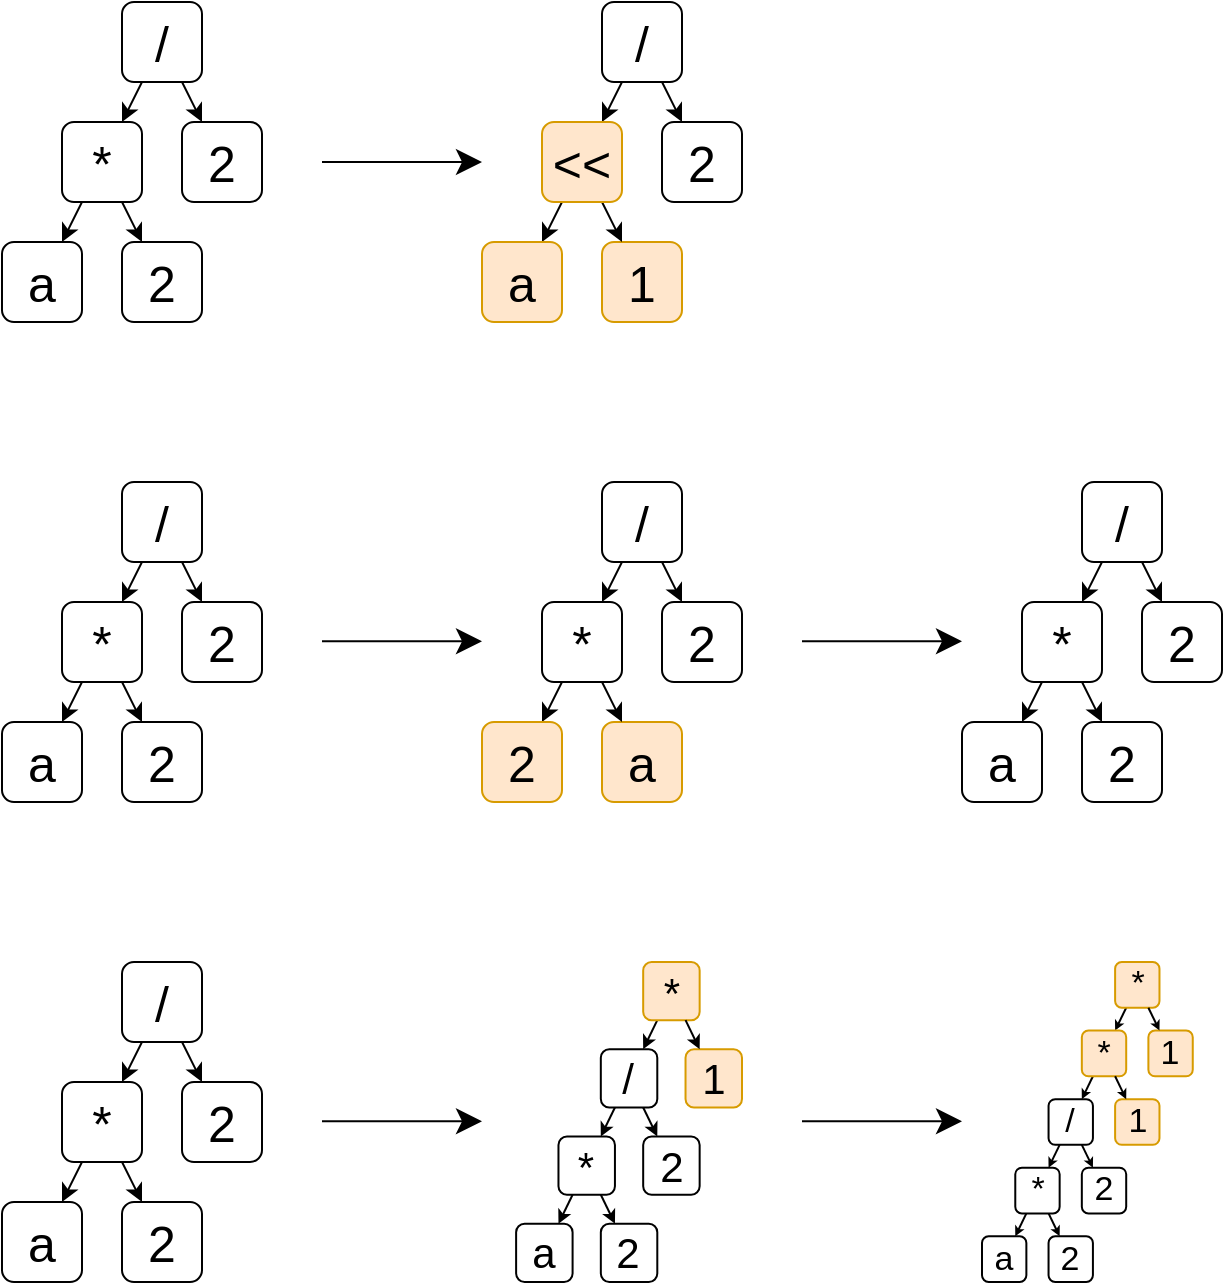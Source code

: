 <mxfile version="14.4.2" type="device"><diagram id="U6u8TpTysYHCIyy8GKFz" name="Page-1"><mxGraphModel dx="760" dy="690" grid="1" gridSize="10" guides="1" tooltips="1" connect="1" arrows="1" fold="1" page="1" pageScale="1" pageWidth="850" pageHeight="1100" math="0" shadow="0"><root><mxCell id="0"/><mxCell id="1" parent="0"/><mxCell id="SItMPQU2eYpDs794JgOU-8" style="rounded=0;orthogonalLoop=1;jettySize=auto;html=1;exitX=0.25;exitY=1;exitDx=0;exitDy=0;fontSize=25;" parent="1" source="SItMPQU2eYpDs794JgOU-1" target="SItMPQU2eYpDs794JgOU-6" edge="1"><mxGeometry relative="1" as="geometry"/></mxCell><mxCell id="SItMPQU2eYpDs794JgOU-9" style="rounded=0;orthogonalLoop=1;jettySize=auto;html=1;exitX=0.75;exitY=1;exitDx=0;exitDy=0;fontSize=25;" parent="1" source="SItMPQU2eYpDs794JgOU-1" target="SItMPQU2eYpDs794JgOU-5" edge="1"><mxGeometry relative="1" as="geometry"/></mxCell><mxCell id="SItMPQU2eYpDs794JgOU-1" value="/" style="rounded=1;whiteSpace=wrap;html=1;fontSize=25;" parent="1" vertex="1"><mxGeometry x="140" y="160" width="40" height="40" as="geometry"/></mxCell><mxCell id="SItMPQU2eYpDs794JgOU-4" value="2" style="rounded=1;whiteSpace=wrap;html=1;fontSize=25;direction=south;" parent="1" vertex="1"><mxGeometry x="140" y="280" width="40" height="40" as="geometry"/></mxCell><mxCell id="SItMPQU2eYpDs794JgOU-5" value="2" style="rounded=1;whiteSpace=wrap;html=1;fontSize=25;" parent="1" vertex="1"><mxGeometry x="170" y="220" width="40" height="40" as="geometry"/></mxCell><mxCell id="SItMPQU2eYpDs794JgOU-10" style="rounded=0;orthogonalLoop=1;jettySize=auto;html=1;exitX=0.25;exitY=1;exitDx=0;exitDy=0;fontSize=25;" parent="1" source="SItMPQU2eYpDs794JgOU-6" target="SItMPQU2eYpDs794JgOU-7" edge="1"><mxGeometry relative="1" as="geometry"/></mxCell><mxCell id="SItMPQU2eYpDs794JgOU-11" style="rounded=0;orthogonalLoop=1;jettySize=auto;html=1;exitX=0.75;exitY=1;exitDx=0;exitDy=0;fontSize=25;" parent="1" source="SItMPQU2eYpDs794JgOU-6" target="SItMPQU2eYpDs794JgOU-4" edge="1"><mxGeometry relative="1" as="geometry"/></mxCell><mxCell id="SItMPQU2eYpDs794JgOU-6" value="*" style="rounded=1;whiteSpace=wrap;html=1;fontSize=25;" parent="1" vertex="1"><mxGeometry x="110" y="220" width="40" height="40" as="geometry"/></mxCell><mxCell id="SItMPQU2eYpDs794JgOU-7" value="a" style="rounded=1;whiteSpace=wrap;html=1;fontSize=25;" parent="1" vertex="1"><mxGeometry x="80" y="280" width="40" height="40" as="geometry"/></mxCell><mxCell id="a626skThEE4Mn4uxYnE5-1" style="rounded=0;orthogonalLoop=1;jettySize=auto;html=1;exitX=0.25;exitY=1;exitDx=0;exitDy=0;fontSize=25;" parent="1" source="a626skThEE4Mn4uxYnE5-3" target="a626skThEE4Mn4uxYnE5-8" edge="1"><mxGeometry relative="1" as="geometry"/></mxCell><mxCell id="a626skThEE4Mn4uxYnE5-2" style="rounded=0;orthogonalLoop=1;jettySize=auto;html=1;exitX=0.75;exitY=1;exitDx=0;exitDy=0;fontSize=25;" parent="1" source="a626skThEE4Mn4uxYnE5-3" target="a626skThEE4Mn4uxYnE5-5" edge="1"><mxGeometry relative="1" as="geometry"/></mxCell><mxCell id="a626skThEE4Mn4uxYnE5-3" value="/" style="rounded=1;whiteSpace=wrap;html=1;fontSize=25;" parent="1" vertex="1"><mxGeometry x="380" y="160" width="40" height="40" as="geometry"/></mxCell><mxCell id="a626skThEE4Mn4uxYnE5-4" value="1" style="rounded=1;whiteSpace=wrap;html=1;fontSize=25;direction=south;fillColor=#ffe6cc;strokeColor=#d79b00;" parent="1" vertex="1"><mxGeometry x="380" y="280" width="40" height="40" as="geometry"/></mxCell><mxCell id="a626skThEE4Mn4uxYnE5-5" value="2" style="rounded=1;whiteSpace=wrap;html=1;fontSize=25;" parent="1" vertex="1"><mxGeometry x="410" y="220" width="40" height="40" as="geometry"/></mxCell><mxCell id="a626skThEE4Mn4uxYnE5-6" style="rounded=0;orthogonalLoop=1;jettySize=auto;html=1;exitX=0.25;exitY=1;exitDx=0;exitDy=0;fontSize=25;" parent="1" source="a626skThEE4Mn4uxYnE5-8" target="a626skThEE4Mn4uxYnE5-9" edge="1"><mxGeometry relative="1" as="geometry"/></mxCell><mxCell id="a626skThEE4Mn4uxYnE5-7" style="rounded=0;orthogonalLoop=1;jettySize=auto;html=1;exitX=0.75;exitY=1;exitDx=0;exitDy=0;fontSize=25;" parent="1" source="a626skThEE4Mn4uxYnE5-8" target="a626skThEE4Mn4uxYnE5-4" edge="1"><mxGeometry relative="1" as="geometry"/></mxCell><mxCell id="a626skThEE4Mn4uxYnE5-8" value="&amp;lt;&amp;lt;" style="rounded=1;whiteSpace=wrap;html=1;fontSize=25;fillColor=#ffe6cc;strokeColor=#d79b00;" parent="1" vertex="1"><mxGeometry x="350" y="220" width="40" height="40" as="geometry"/></mxCell><mxCell id="a626skThEE4Mn4uxYnE5-9" value="a" style="rounded=1;whiteSpace=wrap;html=1;fontSize=25;fillColor=#ffe6cc;strokeColor=#d79b00;" parent="1" vertex="1"><mxGeometry x="320" y="280" width="40" height="40" as="geometry"/></mxCell><mxCell id="a626skThEE4Mn4uxYnE5-10" style="rounded=0;orthogonalLoop=1;jettySize=auto;html=1;exitX=0.25;exitY=1;exitDx=0;exitDy=0;fontSize=25;" parent="1" source="a626skThEE4Mn4uxYnE5-12" target="a626skThEE4Mn4uxYnE5-17" edge="1"><mxGeometry relative="1" as="geometry"/></mxCell><mxCell id="a626skThEE4Mn4uxYnE5-11" style="rounded=0;orthogonalLoop=1;jettySize=auto;html=1;exitX=0.75;exitY=1;exitDx=0;exitDy=0;fontSize=25;" parent="1" source="a626skThEE4Mn4uxYnE5-12" target="a626skThEE4Mn4uxYnE5-14" edge="1"><mxGeometry relative="1" as="geometry"/></mxCell><mxCell id="a626skThEE4Mn4uxYnE5-12" value="/" style="rounded=1;whiteSpace=wrap;html=1;fontSize=25;" parent="1" vertex="1"><mxGeometry x="140" y="400" width="40" height="40" as="geometry"/></mxCell><mxCell id="a626skThEE4Mn4uxYnE5-13" value="2" style="rounded=1;whiteSpace=wrap;html=1;fontSize=25;direction=south;" parent="1" vertex="1"><mxGeometry x="140" y="520" width="40" height="40" as="geometry"/></mxCell><mxCell id="a626skThEE4Mn4uxYnE5-14" value="2" style="rounded=1;whiteSpace=wrap;html=1;fontSize=25;" parent="1" vertex="1"><mxGeometry x="170" y="460" width="40" height="40" as="geometry"/></mxCell><mxCell id="a626skThEE4Mn4uxYnE5-15" style="rounded=0;orthogonalLoop=1;jettySize=auto;html=1;exitX=0.25;exitY=1;exitDx=0;exitDy=0;fontSize=25;" parent="1" source="a626skThEE4Mn4uxYnE5-17" target="a626skThEE4Mn4uxYnE5-18" edge="1"><mxGeometry relative="1" as="geometry"/></mxCell><mxCell id="a626skThEE4Mn4uxYnE5-16" style="rounded=0;orthogonalLoop=1;jettySize=auto;html=1;exitX=0.75;exitY=1;exitDx=0;exitDy=0;fontSize=25;" parent="1" source="a626skThEE4Mn4uxYnE5-17" target="a626skThEE4Mn4uxYnE5-13" edge="1"><mxGeometry relative="1" as="geometry"/></mxCell><mxCell id="a626skThEE4Mn4uxYnE5-17" value="*" style="rounded=1;whiteSpace=wrap;html=1;fontSize=25;" parent="1" vertex="1"><mxGeometry x="110" y="460" width="40" height="40" as="geometry"/></mxCell><mxCell id="a626skThEE4Mn4uxYnE5-18" value="a" style="rounded=1;whiteSpace=wrap;html=1;fontSize=25;" parent="1" vertex="1"><mxGeometry x="80" y="520" width="40" height="40" as="geometry"/></mxCell><mxCell id="a626skThEE4Mn4uxYnE5-19" style="rounded=0;orthogonalLoop=1;jettySize=auto;html=1;exitX=0.25;exitY=1;exitDx=0;exitDy=0;fontSize=25;" parent="1" source="a626skThEE4Mn4uxYnE5-21" target="a626skThEE4Mn4uxYnE5-26" edge="1"><mxGeometry relative="1" as="geometry"/></mxCell><mxCell id="a626skThEE4Mn4uxYnE5-20" style="rounded=0;orthogonalLoop=1;jettySize=auto;html=1;exitX=0.75;exitY=1;exitDx=0;exitDy=0;fontSize=25;" parent="1" source="a626skThEE4Mn4uxYnE5-21" target="a626skThEE4Mn4uxYnE5-23" edge="1"><mxGeometry relative="1" as="geometry"/></mxCell><mxCell id="a626skThEE4Mn4uxYnE5-21" value="/" style="rounded=1;whiteSpace=wrap;html=1;fontSize=25;" parent="1" vertex="1"><mxGeometry x="380" y="400" width="40" height="40" as="geometry"/></mxCell><mxCell id="a626skThEE4Mn4uxYnE5-22" value="a" style="rounded=1;whiteSpace=wrap;html=1;fontSize=25;direction=south;fillColor=#ffe6cc;strokeColor=#d79b00;" parent="1" vertex="1"><mxGeometry x="380" y="520" width="40" height="40" as="geometry"/></mxCell><mxCell id="a626skThEE4Mn4uxYnE5-23" value="2" style="rounded=1;whiteSpace=wrap;html=1;fontSize=25;" parent="1" vertex="1"><mxGeometry x="410" y="460" width="40" height="40" as="geometry"/></mxCell><mxCell id="a626skThEE4Mn4uxYnE5-24" style="rounded=0;orthogonalLoop=1;jettySize=auto;html=1;exitX=0.25;exitY=1;exitDx=0;exitDy=0;fontSize=25;" parent="1" source="a626skThEE4Mn4uxYnE5-26" target="a626skThEE4Mn4uxYnE5-27" edge="1"><mxGeometry relative="1" as="geometry"/></mxCell><mxCell id="a626skThEE4Mn4uxYnE5-25" style="rounded=0;orthogonalLoop=1;jettySize=auto;html=1;exitX=0.75;exitY=1;exitDx=0;exitDy=0;fontSize=25;" parent="1" source="a626skThEE4Mn4uxYnE5-26" target="a626skThEE4Mn4uxYnE5-22" edge="1"><mxGeometry relative="1" as="geometry"/></mxCell><mxCell id="a626skThEE4Mn4uxYnE5-26" value="*" style="rounded=1;whiteSpace=wrap;html=1;fontSize=25;" parent="1" vertex="1"><mxGeometry x="350" y="460" width="40" height="40" as="geometry"/></mxCell><mxCell id="a626skThEE4Mn4uxYnE5-27" value="2" style="rounded=1;whiteSpace=wrap;html=1;fontSize=25;fillColor=#ffe6cc;strokeColor=#d79b00;" parent="1" vertex="1"><mxGeometry x="320" y="520" width="40" height="40" as="geometry"/></mxCell><mxCell id="a626skThEE4Mn4uxYnE5-28" style="rounded=0;orthogonalLoop=1;jettySize=auto;html=1;exitX=0.25;exitY=1;exitDx=0;exitDy=0;fontSize=25;" parent="1" source="a626skThEE4Mn4uxYnE5-30" target="a626skThEE4Mn4uxYnE5-35" edge="1"><mxGeometry relative="1" as="geometry"/></mxCell><mxCell id="a626skThEE4Mn4uxYnE5-29" style="rounded=0;orthogonalLoop=1;jettySize=auto;html=1;exitX=0.75;exitY=1;exitDx=0;exitDy=0;fontSize=25;" parent="1" source="a626skThEE4Mn4uxYnE5-30" target="a626skThEE4Mn4uxYnE5-32" edge="1"><mxGeometry relative="1" as="geometry"/></mxCell><mxCell id="a626skThEE4Mn4uxYnE5-30" value="/" style="rounded=1;whiteSpace=wrap;html=1;fontSize=25;" parent="1" vertex="1"><mxGeometry x="620" y="400" width="40" height="40" as="geometry"/></mxCell><mxCell id="a626skThEE4Mn4uxYnE5-31" value="2" style="rounded=1;whiteSpace=wrap;html=1;fontSize=25;direction=south;" parent="1" vertex="1"><mxGeometry x="620" y="520" width="40" height="40" as="geometry"/></mxCell><mxCell id="a626skThEE4Mn4uxYnE5-32" value="2" style="rounded=1;whiteSpace=wrap;html=1;fontSize=25;" parent="1" vertex="1"><mxGeometry x="650" y="460" width="40" height="40" as="geometry"/></mxCell><mxCell id="a626skThEE4Mn4uxYnE5-33" style="rounded=0;orthogonalLoop=1;jettySize=auto;html=1;exitX=0.25;exitY=1;exitDx=0;exitDy=0;fontSize=25;" parent="1" source="a626skThEE4Mn4uxYnE5-35" target="a626skThEE4Mn4uxYnE5-36" edge="1"><mxGeometry relative="1" as="geometry"/></mxCell><mxCell id="a626skThEE4Mn4uxYnE5-34" style="rounded=0;orthogonalLoop=1;jettySize=auto;html=1;exitX=0.75;exitY=1;exitDx=0;exitDy=0;fontSize=25;" parent="1" source="a626skThEE4Mn4uxYnE5-35" target="a626skThEE4Mn4uxYnE5-31" edge="1"><mxGeometry relative="1" as="geometry"/></mxCell><mxCell id="a626skThEE4Mn4uxYnE5-35" value="*" style="rounded=1;whiteSpace=wrap;html=1;fontSize=25;" parent="1" vertex="1"><mxGeometry x="590" y="460" width="40" height="40" as="geometry"/></mxCell><mxCell id="a626skThEE4Mn4uxYnE5-36" value="a" style="rounded=1;whiteSpace=wrap;html=1;fontSize=25;" parent="1" vertex="1"><mxGeometry x="560" y="520" width="40" height="40" as="geometry"/></mxCell><mxCell id="a626skThEE4Mn4uxYnE5-37" style="rounded=0;orthogonalLoop=1;jettySize=auto;html=1;exitX=0.25;exitY=1;exitDx=0;exitDy=0;fontSize=25;" parent="1" source="a626skThEE4Mn4uxYnE5-39" target="a626skThEE4Mn4uxYnE5-44" edge="1"><mxGeometry relative="1" as="geometry"/></mxCell><mxCell id="a626skThEE4Mn4uxYnE5-38" style="rounded=0;orthogonalLoop=1;jettySize=auto;html=1;exitX=0.75;exitY=1;exitDx=0;exitDy=0;fontSize=25;" parent="1" source="a626skThEE4Mn4uxYnE5-39" target="a626skThEE4Mn4uxYnE5-41" edge="1"><mxGeometry relative="1" as="geometry"/></mxCell><mxCell id="a626skThEE4Mn4uxYnE5-39" value="/" style="rounded=1;whiteSpace=wrap;html=1;fontSize=25;" parent="1" vertex="1"><mxGeometry x="140" y="640" width="40" height="40" as="geometry"/></mxCell><mxCell id="a626skThEE4Mn4uxYnE5-40" value="2" style="rounded=1;whiteSpace=wrap;html=1;fontSize=25;direction=south;" parent="1" vertex="1"><mxGeometry x="140" y="760" width="40" height="40" as="geometry"/></mxCell><mxCell id="a626skThEE4Mn4uxYnE5-41" value="2" style="rounded=1;whiteSpace=wrap;html=1;fontSize=25;" parent="1" vertex="1"><mxGeometry x="170" y="700" width="40" height="40" as="geometry"/></mxCell><mxCell id="a626skThEE4Mn4uxYnE5-42" style="rounded=0;orthogonalLoop=1;jettySize=auto;html=1;exitX=0.25;exitY=1;exitDx=0;exitDy=0;fontSize=25;" parent="1" source="a626skThEE4Mn4uxYnE5-44" target="a626skThEE4Mn4uxYnE5-45" edge="1"><mxGeometry relative="1" as="geometry"/></mxCell><mxCell id="a626skThEE4Mn4uxYnE5-43" style="rounded=0;orthogonalLoop=1;jettySize=auto;html=1;exitX=0.75;exitY=1;exitDx=0;exitDy=0;fontSize=25;" parent="1" source="a626skThEE4Mn4uxYnE5-44" target="a626skThEE4Mn4uxYnE5-40" edge="1"><mxGeometry relative="1" as="geometry"/></mxCell><mxCell id="a626skThEE4Mn4uxYnE5-44" value="*" style="rounded=1;whiteSpace=wrap;html=1;fontSize=25;" parent="1" vertex="1"><mxGeometry x="110" y="700" width="40" height="40" as="geometry"/></mxCell><mxCell id="a626skThEE4Mn4uxYnE5-45" value="a" style="rounded=1;whiteSpace=wrap;html=1;fontSize=25;" parent="1" vertex="1"><mxGeometry x="80" y="760" width="40" height="40" as="geometry"/></mxCell><mxCell id="a626skThEE4Mn4uxYnE5-95" value="" style="endArrow=classic;html=1;fontSize=25;endSize=10;" parent="1" edge="1"><mxGeometry width="50" height="50" relative="1" as="geometry"><mxPoint x="240" y="240" as="sourcePoint"/><mxPoint x="320" y="240" as="targetPoint"/></mxGeometry></mxCell><mxCell id="a626skThEE4Mn4uxYnE5-96" value="" style="endArrow=classic;html=1;fontSize=25;endSize=10;" parent="1" edge="1"><mxGeometry width="50" height="50" relative="1" as="geometry"><mxPoint x="240" y="479.66" as="sourcePoint"/><mxPoint x="320.0" y="479.66" as="targetPoint"/></mxGeometry></mxCell><mxCell id="a626skThEE4Mn4uxYnE5-97" value="" style="endArrow=classic;html=1;fontSize=25;endSize=10;" parent="1" edge="1"><mxGeometry width="50" height="50" relative="1" as="geometry"><mxPoint x="480" y="479.66" as="sourcePoint"/><mxPoint x="560.0" y="479.66" as="targetPoint"/></mxGeometry></mxCell><mxCell id="a626skThEE4Mn4uxYnE5-98" value="" style="endArrow=classic;html=1;fontSize=25;endSize=10;" parent="1" edge="1"><mxGeometry width="50" height="50" relative="1" as="geometry"><mxPoint x="240.0" y="719.66" as="sourcePoint"/><mxPoint x="320.0" y="719.66" as="targetPoint"/></mxGeometry></mxCell><mxCell id="a626skThEE4Mn4uxYnE5-99" value="" style="endArrow=classic;html=1;fontSize=25;endSize=10;" parent="1" edge="1"><mxGeometry width="50" height="50" relative="1" as="geometry"><mxPoint x="480" y="719.66" as="sourcePoint"/><mxPoint x="560.0" y="719.66" as="targetPoint"/></mxGeometry></mxCell><mxCell id="zTrnUoPQsgzkIaynw-EL-3" value="" style="group;fontSize=9;" vertex="1" connectable="0" parent="1"><mxGeometry x="337.06" y="640" width="112.94" height="160" as="geometry"/></mxCell><mxCell id="a626skThEE4Mn4uxYnE5-48" value="/" style="rounded=1;whiteSpace=wrap;html=1;fontSize=21;" parent="zTrnUoPQsgzkIaynw-EL-3" vertex="1"><mxGeometry x="42.352" y="43.636" width="28.235" height="29.091" as="geometry"/></mxCell><mxCell id="a626skThEE4Mn4uxYnE5-50" value="2" style="rounded=1;whiteSpace=wrap;html=1;fontSize=21;" parent="zTrnUoPQsgzkIaynw-EL-3" vertex="1"><mxGeometry x="63.529" y="87.273" width="28.235" height="29.091" as="geometry"/></mxCell><mxCell id="a626skThEE4Mn4uxYnE5-47" style="rounded=0;orthogonalLoop=1;jettySize=auto;html=1;exitX=0.75;exitY=1;exitDx=0;exitDy=0;fontSize=25;endSize=4;" parent="zTrnUoPQsgzkIaynw-EL-3" source="a626skThEE4Mn4uxYnE5-48" target="a626skThEE4Mn4uxYnE5-50" edge="1"><mxGeometry relative="1" as="geometry"/></mxCell><mxCell id="a626skThEE4Mn4uxYnE5-53" value="*" style="rounded=1;whiteSpace=wrap;html=1;fontSize=21;" parent="zTrnUoPQsgzkIaynw-EL-3" vertex="1"><mxGeometry x="21.176" y="87.273" width="28.235" height="29.091" as="geometry"/></mxCell><mxCell id="a626skThEE4Mn4uxYnE5-46" style="rounded=0;orthogonalLoop=1;jettySize=auto;html=1;exitX=0.25;exitY=1;exitDx=0;exitDy=0;fontSize=25;endSize=4;" parent="zTrnUoPQsgzkIaynw-EL-3" source="a626skThEE4Mn4uxYnE5-48" target="a626skThEE4Mn4uxYnE5-53" edge="1"><mxGeometry relative="1" as="geometry"/></mxCell><mxCell id="a626skThEE4Mn4uxYnE5-72" style="edgeStyle=none;rounded=0;orthogonalLoop=1;jettySize=auto;html=1;exitX=0.25;exitY=1;exitDx=0;exitDy=0;endSize=4;" parent="zTrnUoPQsgzkIaynw-EL-3" source="a626skThEE4Mn4uxYnE5-55" target="a626skThEE4Mn4uxYnE5-48" edge="1"><mxGeometry relative="1" as="geometry"/></mxCell><mxCell id="a626skThEE4Mn4uxYnE5-55" value="*" style="rounded=1;whiteSpace=wrap;html=1;fontSize=21;fillColor=#ffe6cc;strokeColor=#d79b00;" parent="zTrnUoPQsgzkIaynw-EL-3" vertex="1"><mxGeometry x="63.529" width="28.235" height="29.091" as="geometry"/></mxCell><mxCell id="a626skThEE4Mn4uxYnE5-56" value="1" style="rounded=1;whiteSpace=wrap;html=1;fontSize=21;fillColor=#ffe6cc;strokeColor=#d79b00;" parent="zTrnUoPQsgzkIaynw-EL-3" vertex="1"><mxGeometry x="84.705" y="43.636" width="28.235" height="29.091" as="geometry"/></mxCell><mxCell id="a626skThEE4Mn4uxYnE5-58" style="edgeStyle=none;rounded=0;orthogonalLoop=1;jettySize=auto;html=1;exitX=0.75;exitY=1;exitDx=0;exitDy=0;endSize=4;" parent="zTrnUoPQsgzkIaynw-EL-3" source="a626skThEE4Mn4uxYnE5-55" target="a626skThEE4Mn4uxYnE5-56" edge="1"><mxGeometry relative="1" as="geometry"/></mxCell><mxCell id="zTrnUoPQsgzkIaynw-EL-1" value="a" style="rounded=1;whiteSpace=wrap;html=1;fontSize=21;" vertex="1" parent="zTrnUoPQsgzkIaynw-EL-3"><mxGeometry y="130.909" width="28.235" height="29.091" as="geometry"/></mxCell><mxCell id="a626skThEE4Mn4uxYnE5-51" style="rounded=0;orthogonalLoop=1;jettySize=auto;html=1;exitX=0.25;exitY=1;exitDx=0;exitDy=0;fontSize=25;endSize=4;" parent="zTrnUoPQsgzkIaynw-EL-3" source="a626skThEE4Mn4uxYnE5-53" edge="1" target="zTrnUoPQsgzkIaynw-EL-1"><mxGeometry relative="1" as="geometry"><mxPoint x="21.176" y="130.909" as="targetPoint"/></mxGeometry></mxCell><mxCell id="zTrnUoPQsgzkIaynw-EL-2" value="2" style="rounded=1;whiteSpace=wrap;html=1;fontSize=21;direction=south;" vertex="1" parent="zTrnUoPQsgzkIaynw-EL-3"><mxGeometry x="42.352" y="130.909" width="28.235" height="29.091" as="geometry"/></mxCell><mxCell id="a626skThEE4Mn4uxYnE5-52" style="rounded=0;orthogonalLoop=1;jettySize=auto;html=1;exitX=0.75;exitY=1;exitDx=0;exitDy=0;fontSize=25;endSize=4;" parent="zTrnUoPQsgzkIaynw-EL-3" source="a626skThEE4Mn4uxYnE5-53" edge="1" target="zTrnUoPQsgzkIaynw-EL-2"><mxGeometry relative="1" as="geometry"><mxPoint x="49.411" y="130.909" as="targetPoint"/></mxGeometry></mxCell><mxCell id="zTrnUoPQsgzkIaynw-EL-23" value="" style="group;fontSize=17;" vertex="1" connectable="0" parent="1"><mxGeometry x="570" y="640" width="105.38" height="160" as="geometry"/></mxCell><mxCell id="zTrnUoPQsgzkIaynw-EL-18" value="1" style="rounded=1;whiteSpace=wrap;html=1;fontSize=17;fillColor=#ffe6cc;strokeColor=#d79b00;" vertex="1" parent="zTrnUoPQsgzkIaynw-EL-23"><mxGeometry x="83.195" y="34.286" width="22.185" height="22.858" as="geometry"/></mxCell><mxCell id="zTrnUoPQsgzkIaynw-EL-22" style="rounded=0;orthogonalLoop=1;jettySize=auto;html=1;exitX=0.25;exitY=1;exitDx=0;exitDy=0;fontSize=17;endSize=2;" edge="1" parent="zTrnUoPQsgzkIaynw-EL-23" source="zTrnUoPQsgzkIaynw-EL-19" target="zTrnUoPQsgzkIaynw-EL-11"><mxGeometry relative="1" as="geometry"/></mxCell><mxCell id="zTrnUoPQsgzkIaynw-EL-19" value="*" style="rounded=1;whiteSpace=wrap;html=1;fontSize=17;fillColor=#ffe6cc;strokeColor=#d79b00;" vertex="1" parent="zTrnUoPQsgzkIaynw-EL-23"><mxGeometry x="66.556" width="22.185" height="22.858" as="geometry"/></mxCell><mxCell id="zTrnUoPQsgzkIaynw-EL-20" style="edgeStyle=none;rounded=0;orthogonalLoop=1;jettySize=auto;html=1;exitX=0.75;exitY=1;exitDx=0;exitDy=0;fontSize=17;endSize=2;" edge="1" source="zTrnUoPQsgzkIaynw-EL-19" target="zTrnUoPQsgzkIaynw-EL-18" parent="zTrnUoPQsgzkIaynw-EL-23"><mxGeometry relative="1" as="geometry"/></mxCell><mxCell id="zTrnUoPQsgzkIaynw-EL-5" value="/" style="rounded=1;whiteSpace=wrap;html=1;fontSize=17;" vertex="1" parent="zTrnUoPQsgzkIaynw-EL-23"><mxGeometry x="33.278" y="68.57" width="22.185" height="22.858" as="geometry"/></mxCell><mxCell id="zTrnUoPQsgzkIaynw-EL-6" value="2" style="rounded=1;whiteSpace=wrap;html=1;fontSize=17;" vertex="1" parent="zTrnUoPQsgzkIaynw-EL-23"><mxGeometry x="49.917" y="102.856" width="22.185" height="22.858" as="geometry"/></mxCell><mxCell id="zTrnUoPQsgzkIaynw-EL-7" style="rounded=0;orthogonalLoop=1;jettySize=auto;html=1;exitX=0.75;exitY=1;exitDx=0;exitDy=0;fontSize=17;endSize=2;" edge="1" parent="zTrnUoPQsgzkIaynw-EL-23" source="zTrnUoPQsgzkIaynw-EL-5" target="zTrnUoPQsgzkIaynw-EL-6"><mxGeometry x="536.453" y="627.225" as="geometry"/></mxCell><mxCell id="zTrnUoPQsgzkIaynw-EL-8" value="*" style="rounded=1;whiteSpace=wrap;html=1;fontSize=17;" vertex="1" parent="zTrnUoPQsgzkIaynw-EL-23"><mxGeometry x="16.639" y="102.856" width="22.185" height="22.858" as="geometry"/></mxCell><mxCell id="zTrnUoPQsgzkIaynw-EL-9" style="rounded=0;orthogonalLoop=1;jettySize=auto;html=1;exitX=0.25;exitY=1;exitDx=0;exitDy=0;fontSize=17;endSize=2;" edge="1" parent="zTrnUoPQsgzkIaynw-EL-23" source="zTrnUoPQsgzkIaynw-EL-5" target="zTrnUoPQsgzkIaynw-EL-8"><mxGeometry x="536.453" y="627.225" as="geometry"/></mxCell><mxCell id="zTrnUoPQsgzkIaynw-EL-10" style="edgeStyle=none;rounded=0;orthogonalLoop=1;jettySize=auto;html=1;exitX=0.25;exitY=1;exitDx=0;exitDy=0;fontSize=17;endSize=2;" edge="1" parent="zTrnUoPQsgzkIaynw-EL-23" source="zTrnUoPQsgzkIaynw-EL-11" target="zTrnUoPQsgzkIaynw-EL-5"><mxGeometry x="536.453" y="627.225" as="geometry"/></mxCell><mxCell id="zTrnUoPQsgzkIaynw-EL-11" value="*" style="rounded=1;whiteSpace=wrap;html=1;fontSize=17;fillColor=#ffe6cc;strokeColor=#d79b00;" vertex="1" parent="zTrnUoPQsgzkIaynw-EL-23"><mxGeometry x="49.917" y="34.284" width="22.185" height="22.858" as="geometry"/></mxCell><mxCell id="zTrnUoPQsgzkIaynw-EL-12" value="1" style="rounded=1;whiteSpace=wrap;html=1;fontSize=17;fillColor=#ffe6cc;strokeColor=#d79b00;" vertex="1" parent="zTrnUoPQsgzkIaynw-EL-23"><mxGeometry x="66.556" y="68.57" width="22.185" height="22.858" as="geometry"/></mxCell><mxCell id="zTrnUoPQsgzkIaynw-EL-13" style="edgeStyle=none;rounded=0;orthogonalLoop=1;jettySize=auto;html=1;exitX=0.75;exitY=1;exitDx=0;exitDy=0;fontSize=17;endSize=2;" edge="1" parent="zTrnUoPQsgzkIaynw-EL-23" source="zTrnUoPQsgzkIaynw-EL-11" target="zTrnUoPQsgzkIaynw-EL-12"><mxGeometry x="536.453" y="627.225" as="geometry"/></mxCell><mxCell id="zTrnUoPQsgzkIaynw-EL-14" value="a" style="rounded=1;whiteSpace=wrap;html=1;fontSize=17;" vertex="1" parent="zTrnUoPQsgzkIaynw-EL-23"><mxGeometry y="137.142" width="22.185" height="22.858" as="geometry"/></mxCell><mxCell id="zTrnUoPQsgzkIaynw-EL-15" style="rounded=0;orthogonalLoop=1;jettySize=auto;html=1;exitX=0.25;exitY=1;exitDx=0;exitDy=0;fontSize=17;endSize=2;" edge="1" parent="zTrnUoPQsgzkIaynw-EL-23" source="zTrnUoPQsgzkIaynw-EL-8" target="zTrnUoPQsgzkIaynw-EL-14"><mxGeometry x="536.453" y="627.225" as="geometry"><mxPoint x="16.639" y="137.142" as="targetPoint"/></mxGeometry></mxCell><mxCell id="zTrnUoPQsgzkIaynw-EL-16" value="2" style="rounded=1;whiteSpace=wrap;html=1;fontSize=17;direction=south;" vertex="1" parent="zTrnUoPQsgzkIaynw-EL-23"><mxGeometry x="33.278" y="137.142" width="22.185" height="22.858" as="geometry"/></mxCell><mxCell id="zTrnUoPQsgzkIaynw-EL-17" style="rounded=0;orthogonalLoop=1;jettySize=auto;html=1;exitX=0.75;exitY=1;exitDx=0;exitDy=0;fontSize=17;endSize=2;" edge="1" parent="zTrnUoPQsgzkIaynw-EL-23" source="zTrnUoPQsgzkIaynw-EL-8" target="zTrnUoPQsgzkIaynw-EL-16"><mxGeometry x="536.453" y="627.225" as="geometry"><mxPoint x="38.824" y="137.142" as="targetPoint"/></mxGeometry></mxCell></root></mxGraphModel></diagram></mxfile>